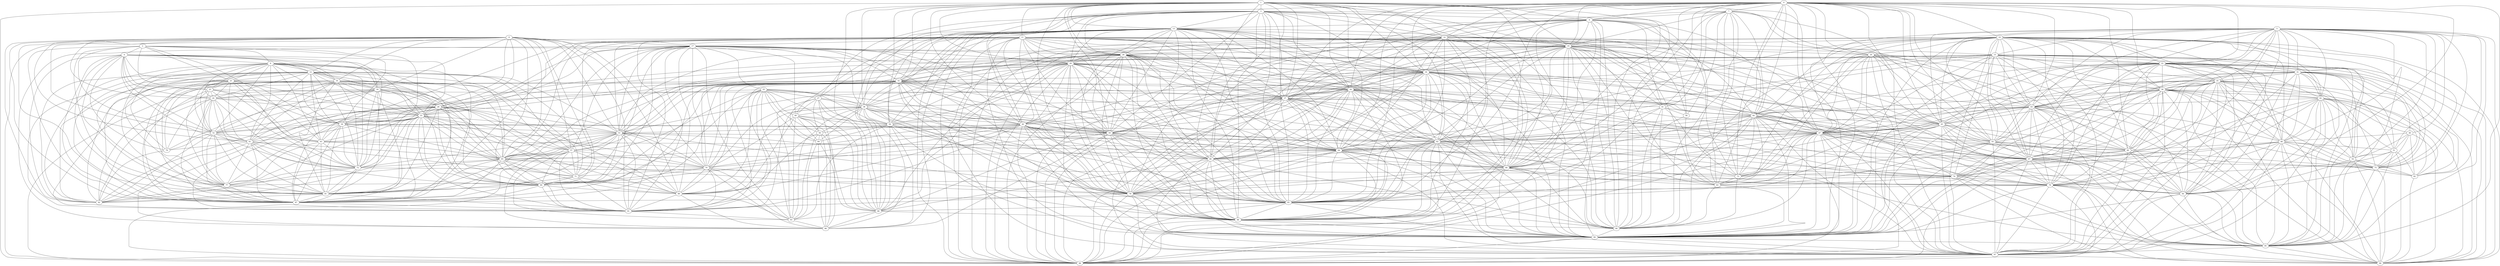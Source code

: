 graph {
	0 [label=0]
	1 [label=1]
	2 [label=2]
	3 [label=3]
	4 [label=4]
	5 [label=5]
	6 [label=6]
	7 [label=7]
	8 [label=8]
	9 [label=9]
	10 [label=10]
	11 [label=11]
	12 [label=12]
	13 [label=13]
	14 [label=14]
	15 [label=15]
	16 [label=16]
	17 [label=17]
	18 [label=18]
	19 [label=19]
	20 [label=20]
	21 [label=21]
	22 [label=22]
	23 [label=23]
	24 [label=24]
	25 [label=25]
	26 [label=26]
	27 [label=27]
	28 [label=28]
	29 [label=29]
	30 [label=30]
	31 [label=31]
	32 [label=32]
	33 [label=33]
	34 [label=34]
	35 [label=35]
	36 [label=36]
	37 [label=37]
	38 [label=38]
	39 [label=39]
	40 [label=40]
	41 [label=41]
	42 [label=42]
	43 [label=43]
	44 [label=44]
	45 [label=45]
	46 [label=46]
	47 [label=47]
	48 [label=48]
	49 [label=49]
	50 [label=50]
	51 [label=51]
	52 [label=52]
	53 [label=53]
	54 [label=54]
	55 [label=55]
	56 [label=56]
	57 [label=57]
	58 [label=58]
	59 [label=59]
	60 [label=60]
	61 [label=61]
	62 [label=62]
	63 [label=63]
	64 [label=64]
	65 [label=65]
	66 [label=66]
	67 [label=67]
	68 [label=68]
	69 [label=69]
	70 [label=70]
	71 [label=71]
	72 [label=72]
	73 [label=73]
	74 [label=74]
	75 [label=75]
	76 [label=76]
	77 [label=77]
	78 [label=78]
	79 [label=79]
	80 [label=80]
	81 [label=81]
	82 [label=82]
	83 [label=83]
	84 [label=84]
	85 [label=85]
	86 [label=86]
	87 [label=87]
	88 [label=88]
	89 [label=89]
	90 [label=90]
	91 [label=91]
	92 [label=92]
	93 [label=93]
	94 [label=94]
	95 [label=95]
	96 [label=96]
	97 [label=97]
	98 [label=98]
	99 [label=99]
	0 -- 7
	0 -- 9
	0 -- 10
	0 -- 14
	0 -- 19
	0 -- 20
	0 -- 22
	0 -- 30
	0 -- 34
	0 -- 36
	0 -- 37
	0 -- 41
	0 -- 43
	0 -- 44
	0 -- 45
	0 -- 47
	0 -- 55
	0 -- 60
	0 -- 62
	0 -- 64
	0 -- 67
	0 -- 68
	0 -- 73
	0 -- 83
	0 -- 84
	0 -- 85
	0 -- 90
	0 -- 94
	0 -- 95
	0 -- 97
	0 -- 98
	1 -- 3
	1 -- 9
	1 -- 11
	1 -- 13
	1 -- 14
	1 -- 19
	1 -- 26
	1 -- 29
	1 -- 30
	1 -- 32
	1 -- 34
	1 -- 37
	1 -- 38
	1 -- 40
	1 -- 50
	1 -- 59
	1 -- 62
	1 -- 64
	1 -- 66
	1 -- 68
	1 -- 78
	1 -- 85
	1 -- 86
	1 -- 88
	1 -- 90
	1 -- 94
	1 -- 98
	2 -- 4
	2 -- 6
	2 -- 21
	2 -- 23
	2 -- 39
	2 -- 52
	2 -- 63
	2 -- 72
	2 -- 74
	2 -- 77
	2 -- 87
	3 -- 9
	3 -- 13
	3 -- 14
	3 -- 19
	3 -- 26
	3 -- 27
	3 -- 29
	3 -- 30
	3 -- 34
	3 -- 37
	3 -- 38
	3 -- 40
	3 -- 50
	3 -- 59
	3 -- 66
	3 -- 68
	3 -- 85
	3 -- 86
	3 -- 88
	3 -- 90
	4 -- 6
	4 -- 12
	4 -- 16
	4 -- 18
	4 -- 21
	4 -- 23
	4 -- 24
	4 -- 33
	4 -- 52
	4 -- 61
	4 -- 72
	4 -- 77
	4 -- 79
	4 -- 81
	4 -- 87
	4 -- 92
	5 -- 10
	5 -- 15
	5 -- 22
	5 -- 31
	5 -- 35
	5 -- 36
	5 -- 42
	5 -- 43
	5 -- 45
	5 -- 46
	5 -- 47
	5 -- 48
	5 -- 51
	5 -- 54
	5 -- 55
	5 -- 60
	5 -- 67
	5 -- 75
	5 -- 76
	5 -- 82
	5 -- 84
	5 -- 95
	5 -- 97
	5 -- 99
	6 -- 12
	6 -- 16
	6 -- 18
	6 -- 21
	6 -- 23
	6 -- 24
	6 -- 33
	6 -- 39
	6 -- 52
	6 -- 61
	6 -- 63
	6 -- 72
	6 -- 77
	6 -- 79
	6 -- 81
	6 -- 87
	6 -- 92
	7 -- 9
	7 -- 14
	7 -- 19
	7 -- 20
	7 -- 41
	7 -- 44
	7 -- 45
	7 -- 55
	7 -- 58
	7 -- 68
	7 -- 73
	7 -- 83
	7 -- 90
	8 -- 12
	8 -- 16
	8 -- 17
	8 -- 18
	8 -- 24
	8 -- 28
	8 -- 33
	8 -- 52
	8 -- 53
	8 -- 57
	8 -- 61
	8 -- 65
	8 -- 70
	8 -- 71
	8 -- 80
	8 -- 81
	8 -- 87
	8 -- 89
	8 -- 91
	8 -- 92
	9 -- 13
	9 -- 14
	9 -- 19
	9 -- 30
	9 -- 37
	9 -- 41
	9 -- 44
	9 -- 58
	9 -- 66
	9 -- 68
	9 -- 73
	9 -- 83
	9 -- 85
	9 -- 88
	9 -- 90
	9 -- 94
	10 -- 15
	10 -- 19
	10 -- 20
	10 -- 22
	10 -- 30
	10 -- 35
	10 -- 36
	10 -- 42
	10 -- 43
	10 -- 44
	10 -- 45
	10 -- 47
	10 -- 48
	10 -- 55
	10 -- 60
	10 -- 62
	10 -- 67
	10 -- 73
	10 -- 75
	10 -- 76
	10 -- 84
	10 -- 94
	10 -- 95
	10 -- 97
	10 -- 98
	10 -- 99
	11 -- 15
	11 -- 17
	11 -- 26
	11 -- 29
	11 -- 30
	11 -- 32
	11 -- 33
	11 -- 34
	11 -- 37
	11 -- 39
	11 -- 40
	11 -- 47
	11 -- 53
	11 -- 59
	11 -- 62
	11 -- 64
	11 -- 65
	11 -- 67
	11 -- 76
	11 -- 78
	11 -- 80
	11 -- 85
	11 -- 87
	11 -- 88
	11 -- 91
	11 -- 94
	11 -- 97
	11 -- 98
	12 -- 16
	12 -- 18
	12 -- 21
	12 -- 24
	12 -- 28
	12 -- 33
	12 -- 39
	12 -- 52
	12 -- 53
	12 -- 57
	12 -- 61
	12 -- 63
	12 -- 65
	12 -- 71
	12 -- 72
	12 -- 77
	12 -- 80
	12 -- 81
	12 -- 87
	12 -- 91
	12 -- 92
	13 -- 14
	13 -- 19
	13 -- 26
	13 -- 27
	13 -- 29
	13 -- 30
	13 -- 32
	13 -- 34
	13 -- 37
	13 -- 38
	13 -- 40
	13 -- 49
	13 -- 50
	13 -- 59
	13 -- 62
	13 -- 64
	13 -- 66
	13 -- 68
	13 -- 78
	13 -- 85
	13 -- 86
	13 -- 88
	13 -- 96
	13 -- 98
	14 -- 19
	14 -- 26
	14 -- 29
	14 -- 30
	14 -- 34
	14 -- 37
	14 -- 41
	14 -- 44
	14 -- 47
	14 -- 58
	14 -- 59
	14 -- 62
	14 -- 64
	14 -- 66
	14 -- 68
	14 -- 83
	14 -- 85
	14 -- 88
	14 -- 90
	14 -- 94
	14 -- 98
	15 -- 22
	15 -- 31
	15 -- 34
	15 -- 35
	15 -- 36
	15 -- 39
	15 -- 42
	15 -- 43
	15 -- 47
	15 -- 48
	15 -- 53
	15 -- 62
	15 -- 63
	15 -- 64
	15 -- 67
	15 -- 74
	15 -- 76
	15 -- 78
	15 -- 87
	15 -- 94
	15 -- 95
	15 -- 97
	15 -- 98
	15 -- 99
	16 -- 18
	16 -- 24
	16 -- 28
	16 -- 33
	16 -- 52
	16 -- 57
	16 -- 61
	16 -- 65
	16 -- 71
	16 -- 72
	16 -- 79
	16 -- 80
	16 -- 81
	16 -- 87
	16 -- 91
	16 -- 92
	17 -- 25
	17 -- 26
	17 -- 28
	17 -- 29
	17 -- 32
	17 -- 33
	17 -- 38
	17 -- 40
	17 -- 49
	17 -- 53
	17 -- 57
	17 -- 59
	17 -- 65
	17 -- 70
	17 -- 71
	17 -- 78
	17 -- 80
	17 -- 89
	17 -- 91
	17 -- 93
	17 -- 96
	18 -- 24
	18 -- 28
	18 -- 33
	18 -- 52
	18 -- 61
	18 -- 65
	18 -- 71
	18 -- 72
	18 -- 79
	18 -- 80
	18 -- 81
	18 -- 87
	18 -- 92
	19 -- 20
	19 -- 26
	19 -- 29
	19 -- 30
	19 -- 34
	19 -- 37
	19 -- 41
	19 -- 43
	19 -- 44
	19 -- 45
	19 -- 47
	19 -- 55
	19 -- 62
	19 -- 64
	19 -- 66
	19 -- 68
	19 -- 73
	19 -- 78
	19 -- 83
	19 -- 85
	19 -- 88
	19 -- 90
	19 -- 94
	19 -- 97
	19 -- 98
	20 -- 22
	20 -- 36
	20 -- 43
	20 -- 44
	20 -- 45
	20 -- 47
	20 -- 55
	20 -- 60
	20 -- 73
	20 -- 83
	20 -- 84
	20 -- 90
	20 -- 94
	20 -- 97
	21 -- 23
	21 -- 24
	21 -- 33
	21 -- 39
	21 -- 52
	21 -- 61
	21 -- 63
	21 -- 65
	21 -- 72
	21 -- 74
	21 -- 77
	21 -- 81
	21 -- 87
	21 -- 92
	22 -- 31
	22 -- 35
	22 -- 36
	22 -- 42
	22 -- 43
	22 -- 44
	22 -- 45
	22 -- 47
	22 -- 48
	22 -- 54
	22 -- 55
	22 -- 60
	22 -- 67
	22 -- 75
	22 -- 76
	22 -- 84
	22 -- 94
	22 -- 95
	22 -- 97
	22 -- 99
	23 -- 24
	23 -- 39
	23 -- 52
	23 -- 63
	23 -- 72
	23 -- 74
	23 -- 77
	23 -- 87
	24 -- 28
	24 -- 33
	24 -- 52
	24 -- 61
	24 -- 72
	24 -- 77
	24 -- 79
	24 -- 81
	24 -- 87
	24 -- 92
	25 -- 27
	25 -- 38
	25 -- 49
	25 -- 50
	25 -- 56
	25 -- 57
	25 -- 59
	25 -- 69
	25 -- 70
	25 -- 80
	25 -- 86
	25 -- 89
	25 -- 91
	25 -- 93
	25 -- 96
	26 -- 29
	26 -- 30
	26 -- 32
	26 -- 34
	26 -- 37
	26 -- 38
	26 -- 40
	26 -- 50
	26 -- 53
	26 -- 59
	26 -- 62
	26 -- 64
	26 -- 66
	26 -- 68
	26 -- 78
	26 -- 85
	26 -- 86
	26 -- 88
	26 -- 94
	26 -- 98
	27 -- 38
	27 -- 49
	27 -- 50
	27 -- 56
	27 -- 59
	27 -- 69
	27 -- 86
	27 -- 93
	27 -- 96
	28 -- 33
	28 -- 52
	28 -- 53
	28 -- 57
	28 -- 61
	28 -- 65
	28 -- 70
	28 -- 71
	28 -- 80
	28 -- 81
	28 -- 87
	28 -- 89
	28 -- 91
	28 -- 92
	29 -- 30
	29 -- 32
	29 -- 34
	29 -- 37
	29 -- 38
	29 -- 40
	29 -- 50
	29 -- 53
	29 -- 59
	29 -- 62
	29 -- 64
	29 -- 65
	29 -- 66
	29 -- 68
	29 -- 70
	29 -- 78
	29 -- 85
	29 -- 86
	29 -- 88
	29 -- 91
	29 -- 94
	29 -- 98
	30 -- 32
	30 -- 34
	30 -- 37
	30 -- 40
	30 -- 43
	30 -- 44
	30 -- 45
	30 -- 47
	30 -- 59
	30 -- 62
	30 -- 64
	30 -- 66
	30 -- 67
	30 -- 68
	30 -- 76
	30 -- 78
	30 -- 85
	30 -- 88
	30 -- 90
	30 -- 94
	30 -- 97
	30 -- 98
	31 -- 35
	31 -- 36
	31 -- 42
	31 -- 43
	31 -- 46
	31 -- 48
	31 -- 51
	31 -- 54
	31 -- 67
	31 -- 74
	31 -- 75
	31 -- 76
	31 -- 82
	31 -- 95
	31 -- 97
	31 -- 99
	32 -- 33
	32 -- 34
	32 -- 37
	32 -- 38
	32 -- 39
	32 -- 40
	32 -- 53
	32 -- 57
	32 -- 59
	32 -- 62
	32 -- 64
	32 -- 65
	32 -- 70
	32 -- 78
	32 -- 80
	32 -- 85
	32 -- 87
	32 -- 88
	32 -- 89
	32 -- 91
	32 -- 94
	32 -- 98
	33 -- 39
	33 -- 52
	33 -- 53
	33 -- 57
	33 -- 61
	33 -- 63
	33 -- 65
	33 -- 70
	33 -- 71
	33 -- 72
	33 -- 77
	33 -- 80
	33 -- 81
	33 -- 87
	33 -- 89
	33 -- 91
	33 -- 92
	34 -- 37
	34 -- 40
	34 -- 44
	34 -- 47
	34 -- 53
	34 -- 59
	34 -- 62
	34 -- 64
	34 -- 66
	34 -- 67
	34 -- 68
	34 -- 76
	34 -- 78
	34 -- 85
	34 -- 88
	34 -- 90
	34 -- 94
	34 -- 97
	34 -- 98
	35 -- 36
	35 -- 42
	35 -- 43
	35 -- 45
	35 -- 47
	35 -- 48
	35 -- 51
	35 -- 54
	35 -- 55
	35 -- 60
	35 -- 67
	35 -- 74
	35 -- 75
	35 -- 76
	35 -- 82
	35 -- 84
	35 -- 94
	35 -- 95
	35 -- 97
	35 -- 99
	36 -- 42
	36 -- 43
	36 -- 44
	36 -- 45
	36 -- 47
	36 -- 48
	36 -- 54
	36 -- 55
	36 -- 60
	36 -- 67
	36 -- 75
	36 -- 76
	36 -- 82
	36 -- 84
	36 -- 95
	36 -- 97
	36 -- 99
	37 -- 38
	37 -- 40
	37 -- 41
	37 -- 44
	37 -- 47
	37 -- 50
	37 -- 59
	37 -- 62
	37 -- 64
	37 -- 66
	37 -- 68
	37 -- 78
	37 -- 85
	37 -- 88
	37 -- 90
	37 -- 94
	37 -- 98
	38 -- 40
	38 -- 49
	38 -- 50
	38 -- 56
	38 -- 59
	38 -- 66
	38 -- 69
	38 -- 70
	38 -- 78
	38 -- 85
	38 -- 86
	38 -- 88
	38 -- 89
	38 -- 91
	38 -- 93
	38 -- 96
	39 -- 52
	39 -- 53
	39 -- 63
	39 -- 65
	39 -- 72
	39 -- 74
	39 -- 76
	39 -- 77
	39 -- 81
	39 -- 87
	40 -- 53
	40 -- 59
	40 -- 62
	40 -- 64
	40 -- 65
	40 -- 66
	40 -- 70
	40 -- 78
	40 -- 80
	40 -- 85
	40 -- 88
	40 -- 89
	40 -- 91
	40 -- 94
	40 -- 98
	41 -- 44
	41 -- 58
	41 -- 68
	41 -- 73
	41 -- 83
	41 -- 85
	41 -- 90
	42 -- 43
	42 -- 46
	42 -- 48
	42 -- 51
	42 -- 54
	42 -- 67
	42 -- 74
	42 -- 75
	42 -- 76
	42 -- 82
	42 -- 84
	42 -- 95
	42 -- 97
	42 -- 99
	43 -- 44
	43 -- 45
	43 -- 47
	43 -- 48
	43 -- 55
	43 -- 60
	43 -- 62
	43 -- 64
	43 -- 67
	43 -- 75
	43 -- 76
	43 -- 84
	43 -- 94
	43 -- 95
	43 -- 97
	43 -- 98
	43 -- 99
	44 -- 45
	44 -- 47
	44 -- 55
	44 -- 60
	44 -- 62
	44 -- 64
	44 -- 67
	44 -- 68
	44 -- 73
	44 -- 83
	44 -- 84
	44 -- 85
	44 -- 90
	44 -- 94
	44 -- 97
	44 -- 98
	45 -- 47
	45 -- 55
	45 -- 60
	45 -- 62
	45 -- 67
	45 -- 73
	45 -- 76
	45 -- 83
	45 -- 84
	45 -- 94
	45 -- 95
	45 -- 97
	45 -- 98
	46 -- 48
	46 -- 51
	46 -- 54
	46 -- 75
	46 -- 82
	46 -- 99
	47 -- 55
	47 -- 60
	47 -- 62
	47 -- 64
	47 -- 67
	47 -- 68
	47 -- 73
	47 -- 76
	47 -- 78
	47 -- 83
	47 -- 84
	47 -- 85
	47 -- 90
	47 -- 94
	47 -- 95
	47 -- 97
	47 -- 98
	48 -- 51
	48 -- 54
	48 -- 60
	48 -- 67
	48 -- 74
	48 -- 75
	48 -- 76
	48 -- 82
	48 -- 84
	48 -- 95
	48 -- 97
	48 -- 99
	49 -- 50
	49 -- 56
	49 -- 59
	49 -- 69
	49 -- 70
	49 -- 86
	49 -- 89
	49 -- 93
	49 -- 96
	50 -- 56
	50 -- 59
	50 -- 66
	50 -- 69
	50 -- 85
	50 -- 86
	50 -- 88
	50 -- 93
	50 -- 96
	51 -- 54
	51 -- 74
	51 -- 75
	51 -- 82
	51 -- 95
	51 -- 99
	52 -- 61
	52 -- 63
	52 -- 72
	52 -- 77
	52 -- 79
	52 -- 81
	52 -- 87
	52 -- 92
	53 -- 57
	53 -- 62
	53 -- 63
	53 -- 64
	53 -- 65
	53 -- 70
	53 -- 72
	53 -- 78
	53 -- 80
	53 -- 81
	53 -- 87
	53 -- 89
	53 -- 91
	53 -- 98
	54 -- 75
	54 -- 82
	54 -- 84
	54 -- 95
	54 -- 99
	55 -- 60
	55 -- 67
	55 -- 73
	55 -- 75
	55 -- 83
	55 -- 84
	55 -- 94
	55 -- 95
	55 -- 97
	56 -- 69
	56 -- 86
	56 -- 89
	56 -- 93
	56 -- 96
	57 -- 65
	57 -- 70
	57 -- 71
	57 -- 80
	57 -- 81
	57 -- 89
	57 -- 91
	57 -- 93
	57 -- 96
	58 -- 83
	58 -- 90
	59 -- 62
	59 -- 64
	59 -- 66
	59 -- 68
	59 -- 70
	59 -- 78
	59 -- 85
	59 -- 86
	59 -- 88
	59 -- 96
	59 -- 98
	60 -- 67
	60 -- 73
	60 -- 75
	60 -- 84
	60 -- 95
	60 -- 97
	61 -- 65
	61 -- 71
	61 -- 72
	61 -- 77
	61 -- 79
	61 -- 80
	61 -- 81
	61 -- 87
	61 -- 92
	62 -- 64
	62 -- 66
	62 -- 67
	62 -- 68
	62 -- 76
	62 -- 78
	62 -- 85
	62 -- 88
	62 -- 94
	62 -- 95
	62 -- 97
	62 -- 98
	63 -- 65
	63 -- 72
	63 -- 74
	63 -- 77
	63 -- 81
	63 -- 87
	64 -- 65
	64 -- 66
	64 -- 67
	64 -- 68
	64 -- 76
	64 -- 78
	64 -- 85
	64 -- 88
	64 -- 94
	64 -- 97
	64 -- 98
	65 -- 70
	65 -- 72
	65 -- 77
	65 -- 78
	65 -- 80
	65 -- 81
	65 -- 87
	65 -- 89
	65 -- 91
	66 -- 68
	66 -- 78
	66 -- 85
	66 -- 86
	66 -- 88
	66 -- 90
	66 -- 94
	66 -- 98
	67 -- 74
	67 -- 75
	67 -- 76
	67 -- 84
	67 -- 94
	67 -- 95
	67 -- 97
	67 -- 98
	67 -- 99
	68 -- 73
	68 -- 78
	68 -- 83
	68 -- 85
	68 -- 88
	68 -- 90
	68 -- 94
	68 -- 98
	69 -- 86
	69 -- 93
	69 -- 96
	70 -- 71
	70 -- 78
	70 -- 80
	70 -- 89
	70 -- 91
	70 -- 93
	70 -- 96
	71 -- 80
	71 -- 81
	71 -- 89
	71 -- 91
	72 -- 74
	72 -- 77
	72 -- 81
	72 -- 87
	72 -- 92
	73 -- 83
	73 -- 90
	74 -- 76
	74 -- 77
	74 -- 87
	74 -- 95
	74 -- 99
	75 -- 82
	75 -- 84
	75 -- 95
	75 -- 99
	76 -- 78
	76 -- 84
	76 -- 94
	76 -- 95
	76 -- 97
	76 -- 98
	76 -- 99
	77 -- 81
	77 -- 87
	77 -- 92
	78 -- 85
	78 -- 88
	78 -- 91
	78 -- 94
	78 -- 97
	78 -- 98
	79 -- 92
	80 -- 81
	80 -- 87
	80 -- 89
	80 -- 91
	81 -- 87
	81 -- 91
	81 -- 92
	82 -- 99
	83 -- 90
	83 -- 94
	84 -- 94
	84 -- 95
	84 -- 97
	84 -- 99
	85 -- 86
	85 -- 88
	85 -- 90
	85 -- 94
	85 -- 98
	86 -- 88
	86 -- 93
	86 -- 96
	87 -- 91
	88 -- 90
	88 -- 94
	88 -- 98
	89 -- 91
	89 -- 93
	89 -- 96
	90 -- 94
	91 -- 93
	93 -- 96
	94 -- 95
	94 -- 97
	94 -- 98
	95 -- 97
	95 -- 99
	97 -- 98
	97 -- 99
}
